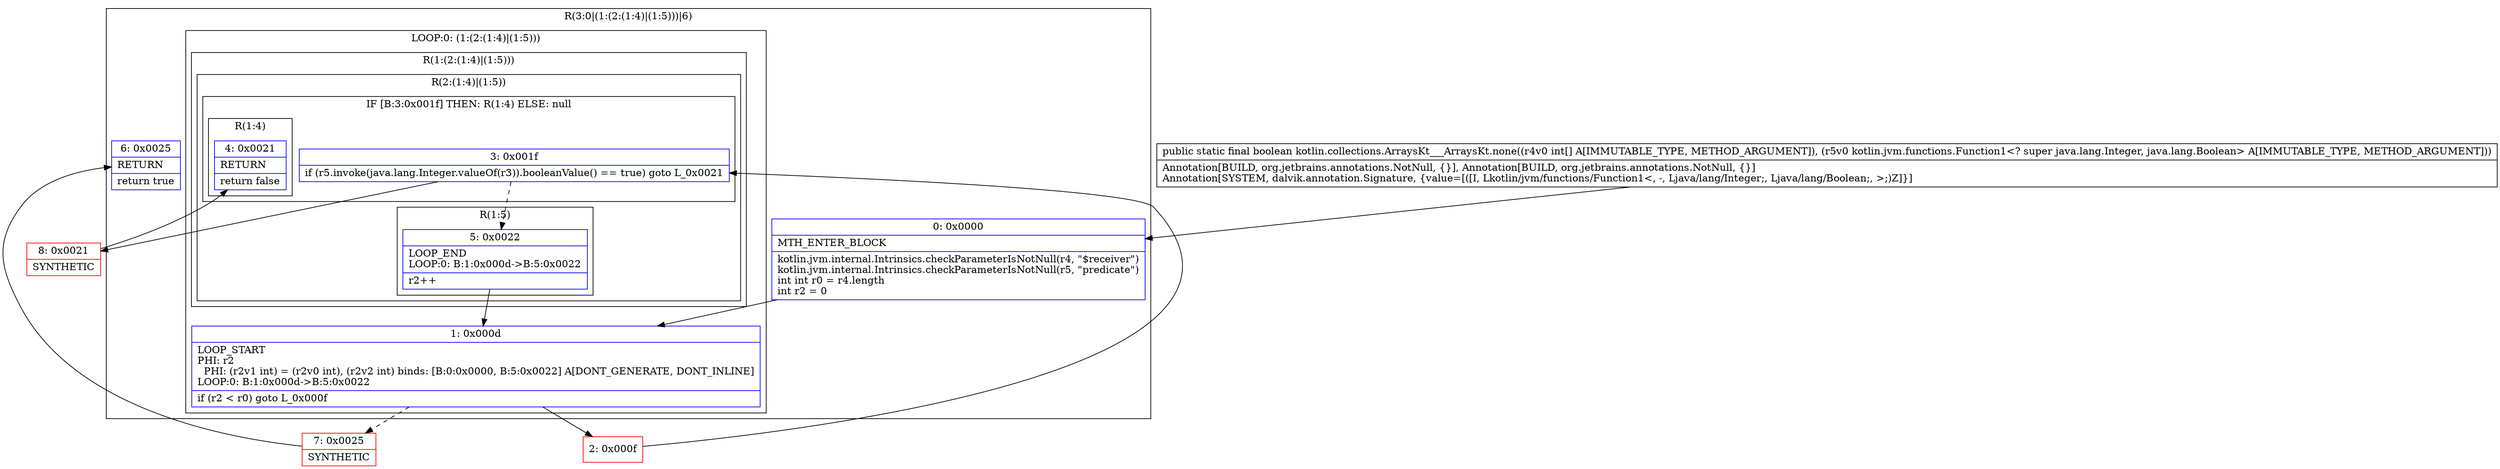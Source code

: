 digraph "CFG forkotlin.collections.ArraysKt___ArraysKt.none([ILkotlin\/jvm\/functions\/Function1;)Z" {
subgraph cluster_Region_1918381769 {
label = "R(3:0|(1:(2:(1:4)|(1:5)))|6)";
node [shape=record,color=blue];
Node_0 [shape=record,label="{0\:\ 0x0000|MTH_ENTER_BLOCK\l|kotlin.jvm.internal.Intrinsics.checkParameterIsNotNull(r4, \"$receiver\")\lkotlin.jvm.internal.Intrinsics.checkParameterIsNotNull(r5, \"predicate\")\lint int r0 = r4.length\lint r2 = 0\l}"];
subgraph cluster_LoopRegion_592904219 {
label = "LOOP:0: (1:(2:(1:4)|(1:5)))";
node [shape=record,color=blue];
Node_1 [shape=record,label="{1\:\ 0x000d|LOOP_START\lPHI: r2 \l  PHI: (r2v1 int) = (r2v0 int), (r2v2 int) binds: [B:0:0x0000, B:5:0x0022] A[DONT_GENERATE, DONT_INLINE]\lLOOP:0: B:1:0x000d\-\>B:5:0x0022\l|if (r2 \< r0) goto L_0x000f\l}"];
subgraph cluster_Region_634362674 {
label = "R(1:(2:(1:4)|(1:5)))";
node [shape=record,color=blue];
subgraph cluster_Region_1258425566 {
label = "R(2:(1:4)|(1:5))";
node [shape=record,color=blue];
subgraph cluster_IfRegion_1898810407 {
label = "IF [B:3:0x001f] THEN: R(1:4) ELSE: null";
node [shape=record,color=blue];
Node_3 [shape=record,label="{3\:\ 0x001f|if (r5.invoke(java.lang.Integer.valueOf(r3)).booleanValue() == true) goto L_0x0021\l}"];
subgraph cluster_Region_1784745409 {
label = "R(1:4)";
node [shape=record,color=blue];
Node_4 [shape=record,label="{4\:\ 0x0021|RETURN\l|return false\l}"];
}
}
subgraph cluster_Region_534739311 {
label = "R(1:5)";
node [shape=record,color=blue];
Node_5 [shape=record,label="{5\:\ 0x0022|LOOP_END\lLOOP:0: B:1:0x000d\-\>B:5:0x0022\l|r2++\l}"];
}
}
}
}
Node_6 [shape=record,label="{6\:\ 0x0025|RETURN\l|return true\l}"];
}
Node_2 [shape=record,color=red,label="{2\:\ 0x000f}"];
Node_7 [shape=record,color=red,label="{7\:\ 0x0025|SYNTHETIC\l}"];
Node_8 [shape=record,color=red,label="{8\:\ 0x0021|SYNTHETIC\l}"];
MethodNode[shape=record,label="{public static final boolean kotlin.collections.ArraysKt___ArraysKt.none((r4v0 int[] A[IMMUTABLE_TYPE, METHOD_ARGUMENT]), (r5v0 kotlin.jvm.functions.Function1\<? super java.lang.Integer, java.lang.Boolean\> A[IMMUTABLE_TYPE, METHOD_ARGUMENT]))  | Annotation[BUILD, org.jetbrains.annotations.NotNull, \{\}], Annotation[BUILD, org.jetbrains.annotations.NotNull, \{\}]\lAnnotation[SYSTEM, dalvik.annotation.Signature, \{value=[([I, Lkotlin\/jvm\/functions\/Function1\<, \-, Ljava\/lang\/Integer;, Ljava\/lang\/Boolean;, \>;)Z]\}]\l}"];
MethodNode -> Node_0;
Node_0 -> Node_1;
Node_1 -> Node_2;
Node_1 -> Node_7[style=dashed];
Node_3 -> Node_5[style=dashed];
Node_3 -> Node_8;
Node_5 -> Node_1;
Node_2 -> Node_3;
Node_7 -> Node_6;
Node_8 -> Node_4;
}

